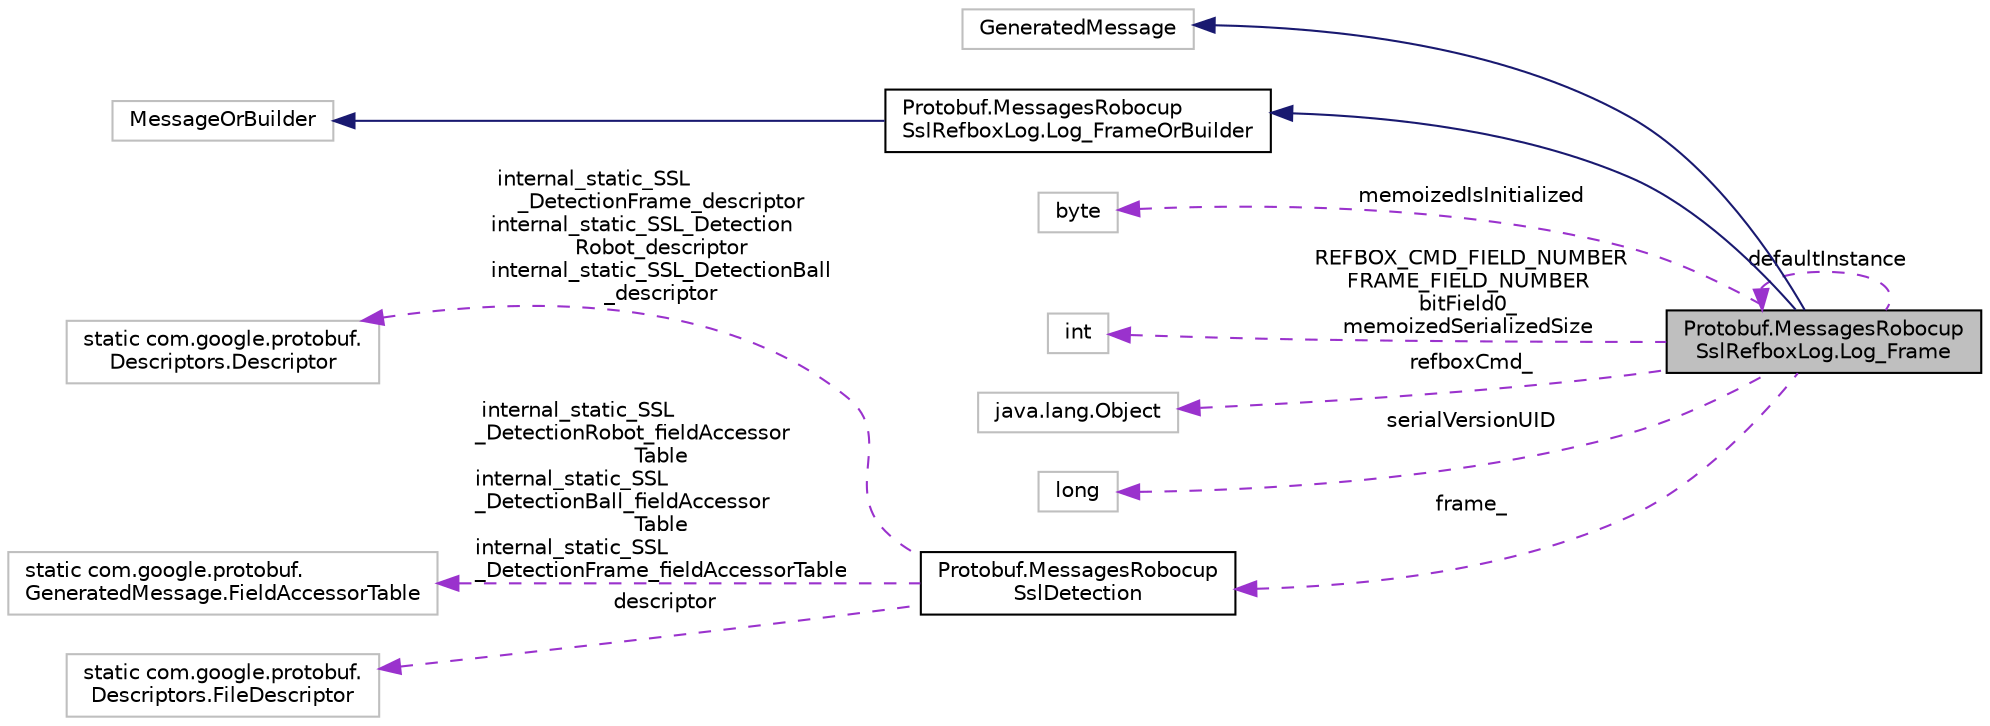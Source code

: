 digraph "Protobuf.MessagesRobocupSslRefboxLog.Log_Frame"
{
 // INTERACTIVE_SVG=YES
  edge [fontname="Helvetica",fontsize="10",labelfontname="Helvetica",labelfontsize="10"];
  node [fontname="Helvetica",fontsize="10",shape=record];
  rankdir="LR";
  Node1 [label="Protobuf.MessagesRobocup\lSslRefboxLog.Log_Frame",height=0.2,width=0.4,color="black", fillcolor="grey75", style="filled", fontcolor="black"];
  Node2 -> Node1 [dir="back",color="midnightblue",fontsize="10",style="solid",fontname="Helvetica"];
  Node2 [label="GeneratedMessage",height=0.2,width=0.4,color="grey75", fillcolor="white", style="filled"];
  Node3 -> Node1 [dir="back",color="midnightblue",fontsize="10",style="solid",fontname="Helvetica"];
  Node3 [label="Protobuf.MessagesRobocup\lSslRefboxLog.Log_FrameOrBuilder",height=0.2,width=0.4,color="black", fillcolor="white", style="filled",URL="$d7/d35/interface_protobuf_1_1_messages_robocup_ssl_refbox_log_1_1_log___frame_or_builder.html"];
  Node4 -> Node3 [dir="back",color="midnightblue",fontsize="10",style="solid",fontname="Helvetica"];
  Node4 [label="MessageOrBuilder",height=0.2,width=0.4,color="grey75", fillcolor="white", style="filled"];
  Node1 -> Node1 [dir="back",color="darkorchid3",fontsize="10",style="dashed",label=" defaultInstance" ,fontname="Helvetica"];
  Node5 -> Node1 [dir="back",color="darkorchid3",fontsize="10",style="dashed",label=" memoizedIsInitialized" ,fontname="Helvetica"];
  Node5 [label="byte",height=0.2,width=0.4,color="grey75", fillcolor="white", style="filled"];
  Node6 -> Node1 [dir="back",color="darkorchid3",fontsize="10",style="dashed",label=" REFBOX_CMD_FIELD_NUMBER\nFRAME_FIELD_NUMBER\nbitField0_\nmemoizedSerializedSize" ,fontname="Helvetica"];
  Node6 [label="int",height=0.2,width=0.4,color="grey75", fillcolor="white", style="filled"];
  Node7 -> Node1 [dir="back",color="darkorchid3",fontsize="10",style="dashed",label=" refboxCmd_" ,fontname="Helvetica"];
  Node7 [label="java.lang.Object",height=0.2,width=0.4,color="grey75", fillcolor="white", style="filled"];
  Node8 -> Node1 [dir="back",color="darkorchid3",fontsize="10",style="dashed",label=" serialVersionUID" ,fontname="Helvetica"];
  Node8 [label="long",height=0.2,width=0.4,color="grey75", fillcolor="white", style="filled"];
  Node9 -> Node1 [dir="back",color="darkorchid3",fontsize="10",style="dashed",label=" frame_" ,fontname="Helvetica"];
  Node9 [label="Protobuf.MessagesRobocup\lSslDetection",height=0.2,width=0.4,color="black", fillcolor="white", style="filled",URL="$d5/db3/class_protobuf_1_1_messages_robocup_ssl_detection.html"];
  Node10 -> Node9 [dir="back",color="darkorchid3",fontsize="10",style="dashed",label=" internal_static_SSL\l_DetectionFrame_descriptor\ninternal_static_SSL_Detection\lRobot_descriptor\ninternal_static_SSL_DetectionBall\l_descriptor" ,fontname="Helvetica"];
  Node10 [label="static com.google.protobuf.\lDescriptors.Descriptor",height=0.2,width=0.4,color="grey75", fillcolor="white", style="filled"];
  Node11 -> Node9 [dir="back",color="darkorchid3",fontsize="10",style="dashed",label=" internal_static_SSL\l_DetectionRobot_fieldAccessor\lTable\ninternal_static_SSL\l_DetectionBall_fieldAccessor\lTable\ninternal_static_SSL\l_DetectionFrame_fieldAccessorTable" ,fontname="Helvetica"];
  Node11 [label="static com.google.protobuf.\lGeneratedMessage.FieldAccessorTable",height=0.2,width=0.4,color="grey75", fillcolor="white", style="filled"];
  Node12 -> Node9 [dir="back",color="darkorchid3",fontsize="10",style="dashed",label=" descriptor" ,fontname="Helvetica"];
  Node12 [label="static com.google.protobuf.\lDescriptors.FileDescriptor",height=0.2,width=0.4,color="grey75", fillcolor="white", style="filled"];
}
